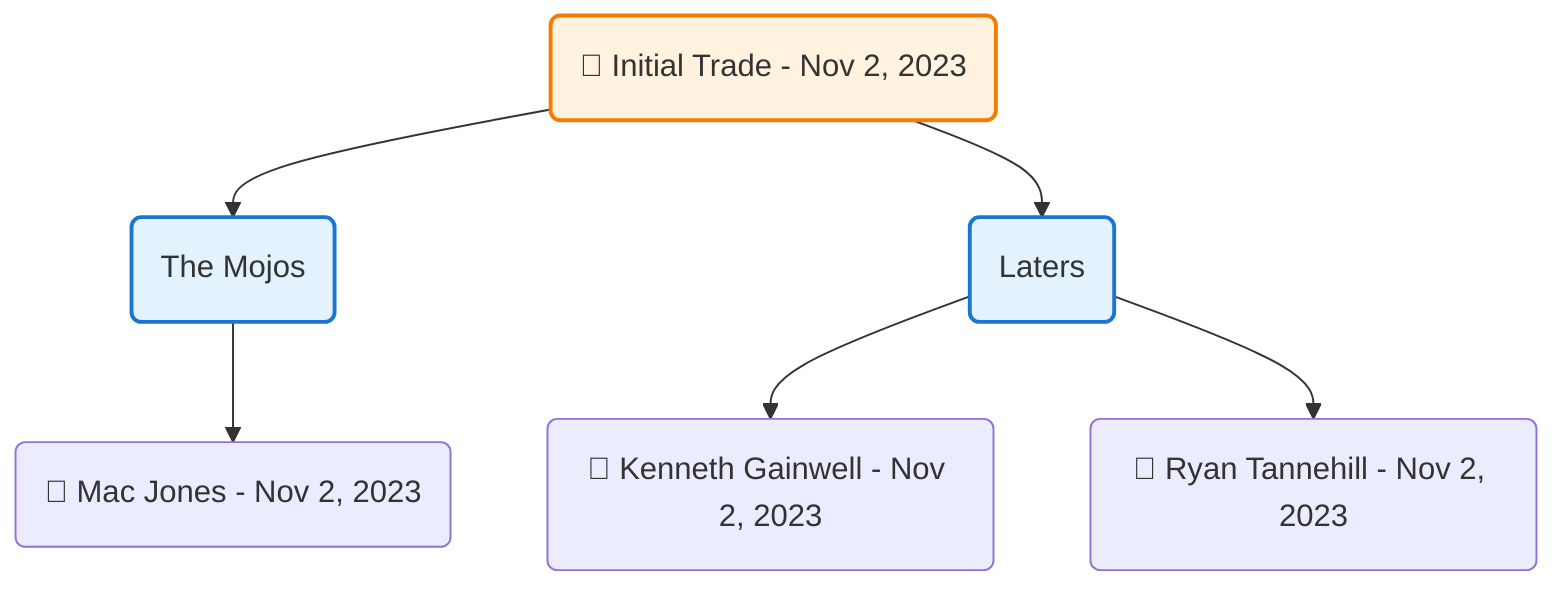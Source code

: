 flowchart TD

    TRADE_MAIN("🔄 Initial Trade - Nov 2, 2023")
    TEAM_1("The Mojos")
    TEAM_2("Laters")
    NODE_6bf70f05-bf44-4d2e-83c5-3b40e0bcdc76("🔄 Mac Jones - Nov 2, 2023")
    NODE_ed7a7ed2-d1dc-413f-b9e4-8ed0383fb7d6("🔄 Kenneth Gainwell - Nov 2, 2023")
    NODE_15dc9c6e-a036-4615-8797-acc03b8d756b("🔄 Ryan Tannehill - Nov 2, 2023")

    TRADE_MAIN --> TEAM_1
    TRADE_MAIN --> TEAM_2
    TEAM_1 --> NODE_6bf70f05-bf44-4d2e-83c5-3b40e0bcdc76
    TEAM_2 --> NODE_ed7a7ed2-d1dc-413f-b9e4-8ed0383fb7d6
    TEAM_2 --> NODE_15dc9c6e-a036-4615-8797-acc03b8d756b

    %% Node styling
    classDef teamNode fill:#e3f2fd,stroke:#1976d2,stroke-width:2px
    classDef tradeNode fill:#fff3e0,stroke:#f57c00,stroke-width:2px
    classDef playerNode fill:#f3e5f5,stroke:#7b1fa2,stroke-width:1px
    classDef nonRootPlayerNode fill:#f5f5f5,stroke:#757575,stroke-width:1px
    classDef endNode fill:#ffebee,stroke:#c62828,stroke-width:2px
    classDef waiverNode fill:#e8f5e8,stroke:#388e3c,stroke-width:2px
    classDef championshipNode fill:#fff9c4,stroke:#f57f17,stroke-width:3px

    class TEAM_1,TEAM_2 teamNode
    class TRADE_MAIN tradeNode